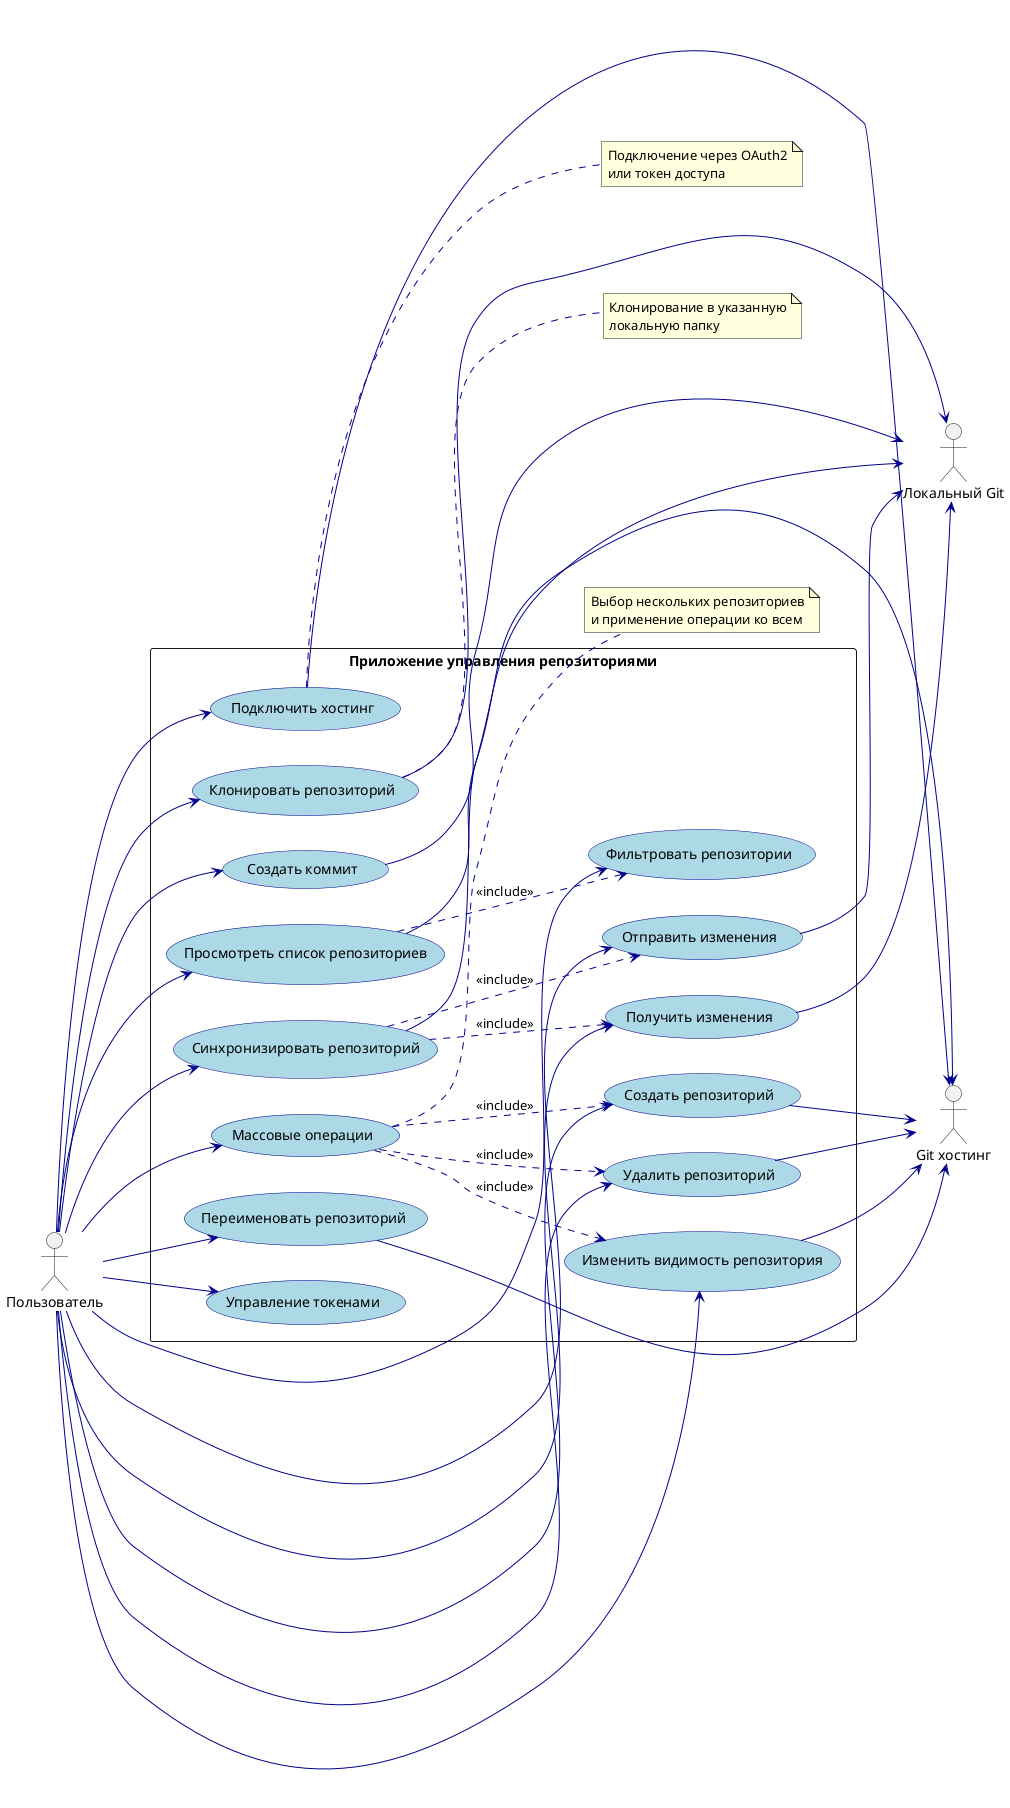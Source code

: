 @startuml
left to right direction
skinparam packageStyle rectangle
skinparam usecase {
    BackgroundColor LightBlue
    BorderColor DarkBlue
    ArrowColor DarkBlue
}

actor "Пользователь" as User
actor "Git хостинг" as GitHosting
actor "Локальный Git" as LocalGit

rectangle "Приложение управления репозиториями" {
    usecase "Подключить хостинг" as UC1
    usecase "Просмотреть список репозиториев" as UC2
    usecase "Создать репозиторий" as UC3
    usecase "Удалить репозиторий" as UC4
    usecase "Переименовать репозиторий" as UC5
    usecase "Изменить видимость репозитория" as UC6
    usecase "Клонировать репозиторий" as UC7
    usecase "Синхронизировать репозиторий" as UC8
    usecase "Создать коммит" as UC9
    usecase "Отправить изменения" as UC10
    usecase "Получить изменения" as UC11
    usecase "Фильтровать репозитории" as UC12
    usecase "Массовые операции" as UC13
    usecase "Управление токенами" as UC14
}

' Основные связи пользователя
User --> UC1
User --> UC2
User --> UC3
User --> UC4
User --> UC5
User --> UC6
User --> UC7
User --> UC8
User --> UC9
User --> UC10
User --> UC11
User --> UC12
User --> UC13
User --> UC14

' Связи с внешними системами
UC1 --> GitHosting
UC2 --> GitHosting
UC3 --> GitHosting
UC4 --> GitHosting
UC5 --> GitHosting
UC6 --> GitHosting

UC7 --> LocalGit
UC8 --> LocalGit
UC9 --> LocalGit
UC10 --> LocalGit
UC11 --> LocalGit

' Включения и расширения
UC2 ..> UC12 : <<include>>
UC13 ..> UC3 : <<include>>
UC13 ..> UC4 : <<include>>
UC13 ..> UC6 : <<include>>
UC8 ..> UC10 : <<include>>
UC8 ..> UC11 : <<include>>

note right of UC1
  Подключение через OAuth2
  или токен доступа
end note

note right of UC7
  Клонирование в указанную
  локальную папку
end note

note right of UC13
  Выбор нескольких репозиториев
  и применение операции ко всем
end note

@enduml 
